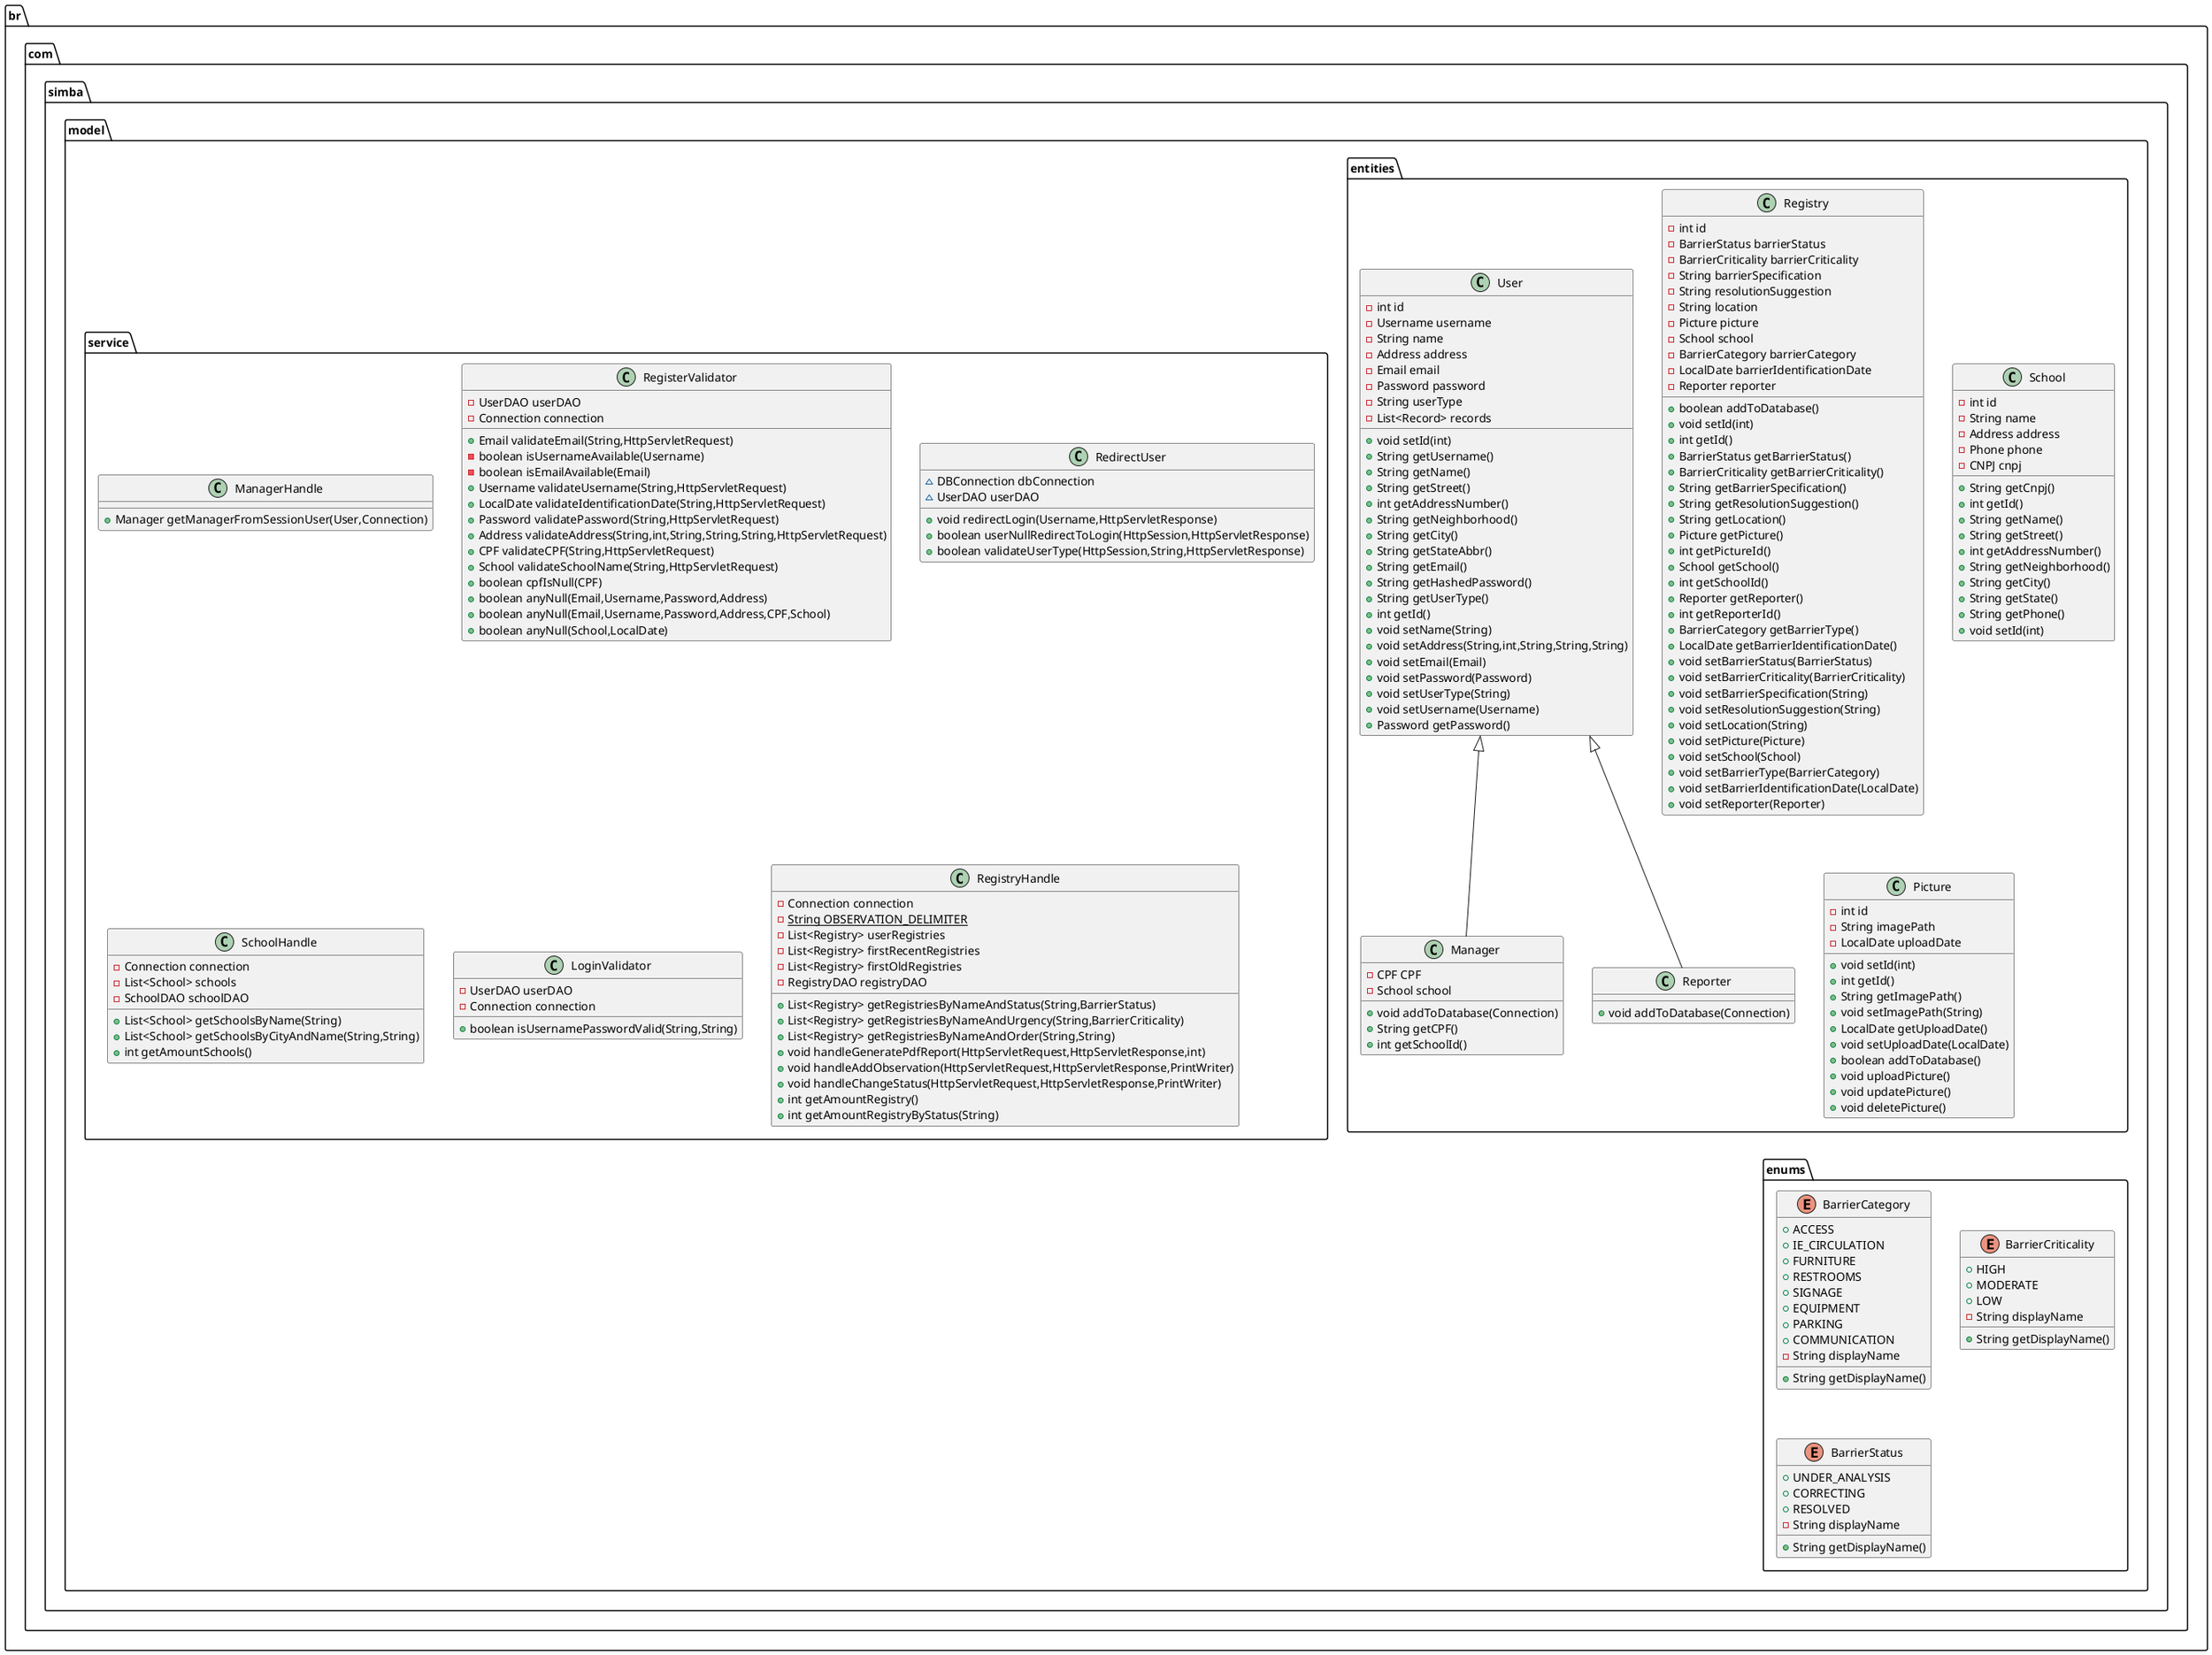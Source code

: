 @startuml
class br.com.simba.model.entities.Registry {
- int id
- BarrierStatus barrierStatus
- BarrierCriticality barrierCriticality
- String barrierSpecification
- String resolutionSuggestion
- String location
- Picture picture
- School school
- BarrierCategory barrierCategory
- LocalDate barrierIdentificationDate
- Reporter reporter
+ boolean addToDatabase()
+ void setId(int)
+ int getId()
+ BarrierStatus getBarrierStatus()
+ BarrierCriticality getBarrierCriticality()
+ String getBarrierSpecification()
+ String getResolutionSuggestion()
+ String getLocation()
+ Picture getPicture()
+ int getPictureId()
+ School getSchool()
+ int getSchoolId()
+ Reporter getReporter()
+ int getReporterId()
+ BarrierCategory getBarrierType()
+ LocalDate getBarrierIdentificationDate()
+ void setBarrierStatus(BarrierStatus)
+ void setBarrierCriticality(BarrierCriticality)
+ void setBarrierSpecification(String)
+ void setResolutionSuggestion(String)
+ void setLocation(String)
+ void setPicture(Picture)
+ void setSchool(School)
+ void setBarrierType(BarrierCategory)
+ void setBarrierIdentificationDate(LocalDate)
+ void setReporter(Reporter)
}


class br.com.simba.model.service.ManagerHandle {
+ Manager getManagerFromSessionUser(User,Connection)
}

class br.com.simba.model.service.RegisterValidator {
- UserDAO userDAO
- Connection connection
+ Email validateEmail(String,HttpServletRequest)
- boolean isUsernameAvailable(Username)
- boolean isEmailAvailable(Email)
+ Username validateUsername(String,HttpServletRequest)
+ LocalDate validateIdentificationDate(String,HttpServletRequest)
+ Password validatePassword(String,HttpServletRequest)
+ Address validateAddress(String,int,String,String,String,HttpServletRequest)
+ CPF validateCPF(String,HttpServletRequest)
+ School validateSchoolName(String,HttpServletRequest)
+ boolean cpfIsNull(CPF)
+ boolean anyNull(Email,Username,Password,Address)
+ boolean anyNull(Email,Username,Password,Address,CPF,School)
+ boolean anyNull(School,LocalDate)
}


class br.com.simba.model.service.RedirectUser {
~ DBConnection dbConnection
~ UserDAO userDAO
+ void redirectLogin(Username,HttpServletResponse)
+ boolean userNullRedirectToLogin(HttpSession,HttpServletResponse)
+ boolean validateUserType(HttpSession,String,HttpServletResponse)
}


class br.com.simba.model.entities.Manager {
- CPF CPF
- School school
+ void addToDatabase(Connection)
+ String getCPF()
+ int getSchoolId()
}


class br.com.simba.model.entities.Reporter {
+ void addToDatabase(Connection)
}

class br.com.simba.model.entities.School {
- int id
- String name
- Address address
- Phone phone
- CNPJ cnpj
+ String getCnpj()
+ int getId()
+ String getName()
+ String getStreet()
+ int getAddressNumber()
+ String getNeighborhood()
+ String getCity()
+ String getState()
+ String getPhone()
+ void setId(int)
}


enum br.com.simba.model.enums.BarrierCategory {
+  ACCESS
+  IE_CIRCULATION
+  FURNITURE
+  RESTROOMS
+  SIGNAGE
+  EQUIPMENT
+  PARKING
+  COMMUNICATION
- String displayName
+ String getDisplayName()
}


class br.com.simba.model.entities.User {
- int id
- Username username
- String name
- Address address
- Email email
- Password password
- String userType
- List<Record> records
+ void setId(int)
+ String getUsername()
+ String getName()
+ String getStreet()
+ int getAddressNumber()
+ String getNeighborhood()
+ String getCity()
+ String getStateAbbr()
+ String getEmail()
+ String getHashedPassword()
+ String getUserType()
+ int getId()
+ void setName(String)
+ void setAddress(String,int,String,String,String)
+ void setEmail(Email)
+ void setPassword(Password)
+ void setUserType(String)
+ void setUsername(Username)
+ Password getPassword()
}


class br.com.simba.model.service.SchoolHandle {
- Connection connection
- List<School> schools
- SchoolDAO schoolDAO
+ List<School> getSchoolsByName(String)
+ List<School> getSchoolsByCityAndName(String,String)
+ int getAmountSchools()
}


class br.com.simba.model.entities.Picture {
- int id
- String imagePath
- LocalDate uploadDate
+ void setId(int)
+ int getId()
+ String getImagePath()
+ void setImagePath(String)
+ LocalDate getUploadDate()
+ void setUploadDate(LocalDate)
+ boolean addToDatabase()
+ void uploadPicture()
+ void updatePicture()
+ void deletePicture()
}


enum br.com.simba.model.enums.BarrierCriticality {
+  HIGH
+  MODERATE
+  LOW
- String displayName
+ String getDisplayName()
}


enum br.com.simba.model.enums.BarrierStatus {
+  UNDER_ANALYSIS
+  CORRECTING
+  RESOLVED
- String displayName
+ String getDisplayName()
}


class br.com.simba.model.service.LoginValidator {
- UserDAO userDAO
- Connection connection
+ boolean isUsernamePasswordValid(String,String)
}


class br.com.simba.model.service.RegistryHandle {
- Connection connection
- {static} String OBSERVATION_DELIMITER
- List<Registry> userRegistries
- List<Registry> firstRecentRegistries
- List<Registry> firstOldRegistries
- RegistryDAO registryDAO
+ List<Registry> getRegistriesByNameAndStatus(String,BarrierStatus)
+ List<Registry> getRegistriesByNameAndUrgency(String,BarrierCriticality)
+ List<Registry> getRegistriesByNameAndOrder(String,String)
+ void handleGeneratePdfReport(HttpServletRequest,HttpServletResponse,int)
+ void handleAddObservation(HttpServletRequest,HttpServletResponse,PrintWriter)
+ void handleChangeStatus(HttpServletRequest,HttpServletResponse,PrintWriter)
+ int getAmountRegistry()
+ int getAmountRegistryByStatus(String)
}




br.com.simba.model.entities.User <|-- br.com.simba.model.entities.Manager
br.com.simba.model.entities.User <|-- br.com.simba.model.entities.Reporter
@enduml